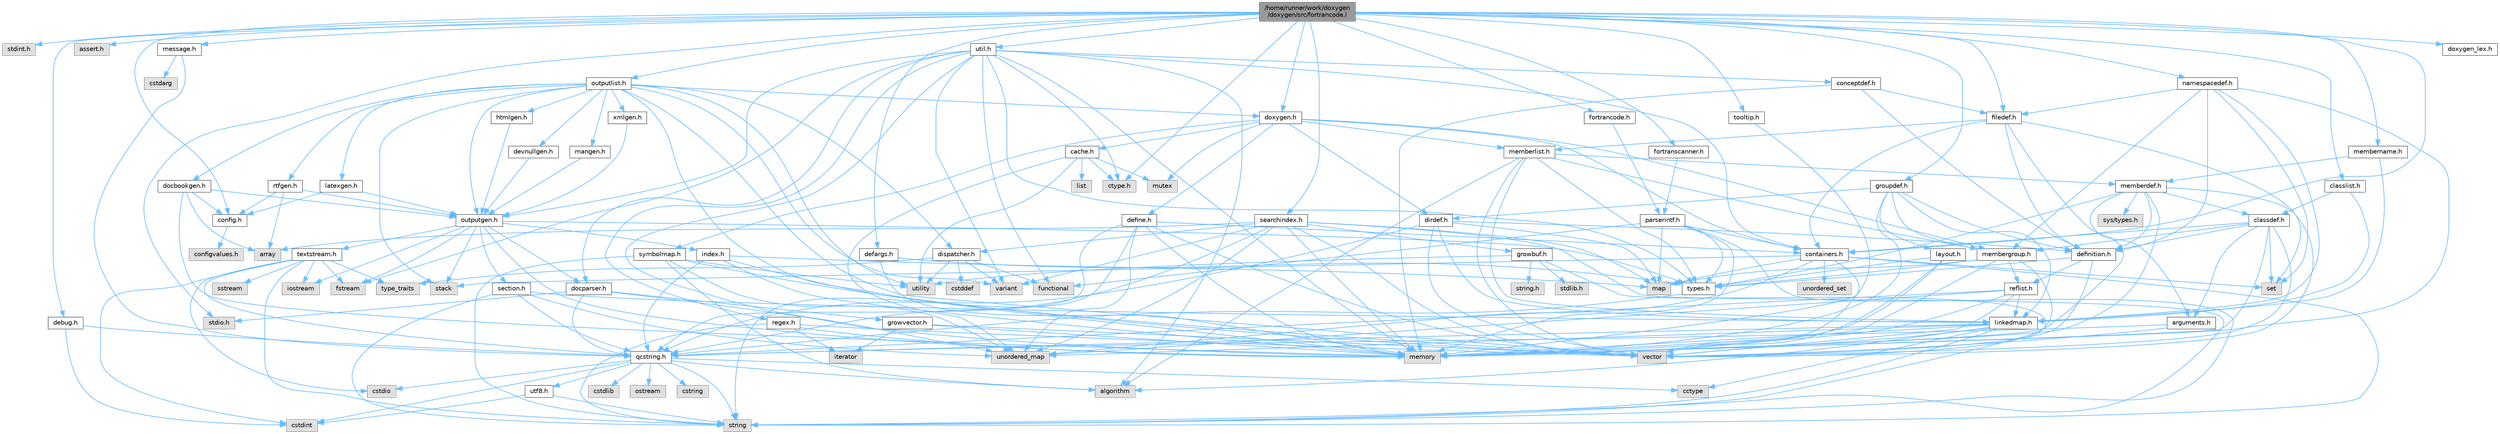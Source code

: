 digraph "/home/runner/work/doxygen/doxygen/src/fortrancode.l"
{
 // INTERACTIVE_SVG=YES
 // LATEX_PDF_SIZE
  bgcolor="transparent";
  edge [fontname=Helvetica,fontsize=10,labelfontname=Helvetica,labelfontsize=10];
  node [fontname=Helvetica,fontsize=10,shape=box,height=0.2,width=0.4];
  Node1 [id="Node000001",label="/home/runner/work/doxygen\l/doxygen/src/fortrancode.l",height=0.2,width=0.4,color="gray40", fillcolor="grey60", style="filled", fontcolor="black"];
  Node1 -> Node2 [id="edge1_Node000001_Node000002",color="steelblue1",style="solid"];
  Node2 [id="Node000002",label="stdint.h",height=0.2,width=0.4,color="grey60", fillcolor="#E0E0E0", style="filled"];
  Node1 -> Node3 [id="edge2_Node000001_Node000003",color="steelblue1",style="solid"];
  Node3 [id="Node000003",label="stdio.h",height=0.2,width=0.4,color="grey60", fillcolor="#E0E0E0", style="filled"];
  Node1 -> Node4 [id="edge3_Node000001_Node000004",color="steelblue1",style="solid"];
  Node4 [id="Node000004",label="assert.h",height=0.2,width=0.4,color="grey60", fillcolor="#E0E0E0", style="filled"];
  Node1 -> Node5 [id="edge4_Node000001_Node000005",color="steelblue1",style="solid"];
  Node5 [id="Node000005",label="ctype.h",height=0.2,width=0.4,color="grey60", fillcolor="#E0E0E0", style="filled"];
  Node1 -> Node6 [id="edge5_Node000001_Node000006",color="steelblue1",style="solid"];
  Node6 [id="Node000006",label="doxygen.h",height=0.2,width=0.4,color="grey40", fillcolor="white", style="filled",URL="$d1/da1/doxygen_8h.html",tooltip=" "];
  Node6 -> Node7 [id="edge6_Node000006_Node000007",color="steelblue1",style="solid"];
  Node7 [id="Node000007",label="mutex",height=0.2,width=0.4,color="grey60", fillcolor="#E0E0E0", style="filled"];
  Node6 -> Node8 [id="edge7_Node000006_Node000008",color="steelblue1",style="solid"];
  Node8 [id="Node000008",label="containers.h",height=0.2,width=0.4,color="grey40", fillcolor="white", style="filled",URL="$d5/d75/containers_8h.html",tooltip=" "];
  Node8 -> Node9 [id="edge8_Node000008_Node000009",color="steelblue1",style="solid"];
  Node9 [id="Node000009",label="vector",height=0.2,width=0.4,color="grey60", fillcolor="#E0E0E0", style="filled"];
  Node8 -> Node10 [id="edge9_Node000008_Node000010",color="steelblue1",style="solid"];
  Node10 [id="Node000010",label="string",height=0.2,width=0.4,color="grey60", fillcolor="#E0E0E0", style="filled"];
  Node8 -> Node11 [id="edge10_Node000008_Node000011",color="steelblue1",style="solid"];
  Node11 [id="Node000011",label="set",height=0.2,width=0.4,color="grey60", fillcolor="#E0E0E0", style="filled"];
  Node8 -> Node12 [id="edge11_Node000008_Node000012",color="steelblue1",style="solid"];
  Node12 [id="Node000012",label="map",height=0.2,width=0.4,color="grey60", fillcolor="#E0E0E0", style="filled"];
  Node8 -> Node13 [id="edge12_Node000008_Node000013",color="steelblue1",style="solid"];
  Node13 [id="Node000013",label="unordered_set",height=0.2,width=0.4,color="grey60", fillcolor="#E0E0E0", style="filled"];
  Node8 -> Node14 [id="edge13_Node000008_Node000014",color="steelblue1",style="solid"];
  Node14 [id="Node000014",label="unordered_map",height=0.2,width=0.4,color="grey60", fillcolor="#E0E0E0", style="filled"];
  Node8 -> Node15 [id="edge14_Node000008_Node000015",color="steelblue1",style="solid"];
  Node15 [id="Node000015",label="stack",height=0.2,width=0.4,color="grey60", fillcolor="#E0E0E0", style="filled"];
  Node6 -> Node16 [id="edge15_Node000006_Node000016",color="steelblue1",style="solid"];
  Node16 [id="Node000016",label="membergroup.h",height=0.2,width=0.4,color="grey40", fillcolor="white", style="filled",URL="$d9/d11/membergroup_8h.html",tooltip=" "];
  Node16 -> Node9 [id="edge16_Node000016_Node000009",color="steelblue1",style="solid"];
  Node16 -> Node12 [id="edge17_Node000016_Node000012",color="steelblue1",style="solid"];
  Node16 -> Node17 [id="edge18_Node000016_Node000017",color="steelblue1",style="solid"];
  Node17 [id="Node000017",label="memory",height=0.2,width=0.4,color="grey60", fillcolor="#E0E0E0", style="filled"];
  Node16 -> Node18 [id="edge19_Node000016_Node000018",color="steelblue1",style="solid"];
  Node18 [id="Node000018",label="types.h",height=0.2,width=0.4,color="grey40", fillcolor="white", style="filled",URL="$d9/d49/types_8h.html",tooltip="This file contains a number of basic enums and types."];
  Node18 -> Node19 [id="edge20_Node000018_Node000019",color="steelblue1",style="solid"];
  Node19 [id="Node000019",label="qcstring.h",height=0.2,width=0.4,color="grey40", fillcolor="white", style="filled",URL="$d7/d5c/qcstring_8h.html",tooltip=" "];
  Node19 -> Node10 [id="edge21_Node000019_Node000010",color="steelblue1",style="solid"];
  Node19 -> Node20 [id="edge22_Node000019_Node000020",color="steelblue1",style="solid"];
  Node20 [id="Node000020",label="algorithm",height=0.2,width=0.4,color="grey60", fillcolor="#E0E0E0", style="filled"];
  Node19 -> Node21 [id="edge23_Node000019_Node000021",color="steelblue1",style="solid"];
  Node21 [id="Node000021",label="cctype",height=0.2,width=0.4,color="grey60", fillcolor="#E0E0E0", style="filled"];
  Node19 -> Node22 [id="edge24_Node000019_Node000022",color="steelblue1",style="solid"];
  Node22 [id="Node000022",label="cstring",height=0.2,width=0.4,color="grey60", fillcolor="#E0E0E0", style="filled"];
  Node19 -> Node23 [id="edge25_Node000019_Node000023",color="steelblue1",style="solid"];
  Node23 [id="Node000023",label="cstdio",height=0.2,width=0.4,color="grey60", fillcolor="#E0E0E0", style="filled"];
  Node19 -> Node24 [id="edge26_Node000019_Node000024",color="steelblue1",style="solid"];
  Node24 [id="Node000024",label="cstdlib",height=0.2,width=0.4,color="grey60", fillcolor="#E0E0E0", style="filled"];
  Node19 -> Node25 [id="edge27_Node000019_Node000025",color="steelblue1",style="solid"];
  Node25 [id="Node000025",label="cstdint",height=0.2,width=0.4,color="grey60", fillcolor="#E0E0E0", style="filled"];
  Node19 -> Node26 [id="edge28_Node000019_Node000026",color="steelblue1",style="solid"];
  Node26 [id="Node000026",label="ostream",height=0.2,width=0.4,color="grey60", fillcolor="#E0E0E0", style="filled"];
  Node19 -> Node27 [id="edge29_Node000019_Node000027",color="steelblue1",style="solid"];
  Node27 [id="Node000027",label="utf8.h",height=0.2,width=0.4,color="grey40", fillcolor="white", style="filled",URL="$db/d7c/utf8_8h.html",tooltip="Various UTF8 related helper functions."];
  Node27 -> Node25 [id="edge30_Node000027_Node000025",color="steelblue1",style="solid"];
  Node27 -> Node10 [id="edge31_Node000027_Node000010",color="steelblue1",style="solid"];
  Node16 -> Node28 [id="edge32_Node000016_Node000028",color="steelblue1",style="solid"];
  Node28 [id="Node000028",label="reflist.h",height=0.2,width=0.4,color="grey40", fillcolor="white", style="filled",URL="$d1/d02/reflist_8h.html",tooltip=" "];
  Node28 -> Node9 [id="edge33_Node000028_Node000009",color="steelblue1",style="solid"];
  Node28 -> Node14 [id="edge34_Node000028_Node000014",color="steelblue1",style="solid"];
  Node28 -> Node17 [id="edge35_Node000028_Node000017",color="steelblue1",style="solid"];
  Node28 -> Node19 [id="edge36_Node000028_Node000019",color="steelblue1",style="solid"];
  Node28 -> Node29 [id="edge37_Node000028_Node000029",color="steelblue1",style="solid"];
  Node29 [id="Node000029",label="linkedmap.h",height=0.2,width=0.4,color="grey40", fillcolor="white", style="filled",URL="$da/de1/linkedmap_8h.html",tooltip=" "];
  Node29 -> Node14 [id="edge38_Node000029_Node000014",color="steelblue1",style="solid"];
  Node29 -> Node9 [id="edge39_Node000029_Node000009",color="steelblue1",style="solid"];
  Node29 -> Node17 [id="edge40_Node000029_Node000017",color="steelblue1",style="solid"];
  Node29 -> Node10 [id="edge41_Node000029_Node000010",color="steelblue1",style="solid"];
  Node29 -> Node20 [id="edge42_Node000029_Node000020",color="steelblue1",style="solid"];
  Node29 -> Node21 [id="edge43_Node000029_Node000021",color="steelblue1",style="solid"];
  Node29 -> Node19 [id="edge44_Node000029_Node000019",color="steelblue1",style="solid"];
  Node6 -> Node30 [id="edge45_Node000006_Node000030",color="steelblue1",style="solid"];
  Node30 [id="Node000030",label="dirdef.h",height=0.2,width=0.4,color="grey40", fillcolor="white", style="filled",URL="$d6/d15/dirdef_8h.html",tooltip=" "];
  Node30 -> Node9 [id="edge46_Node000030_Node000009",color="steelblue1",style="solid"];
  Node30 -> Node12 [id="edge47_Node000030_Node000012",color="steelblue1",style="solid"];
  Node30 -> Node19 [id="edge48_Node000030_Node000019",color="steelblue1",style="solid"];
  Node30 -> Node29 [id="edge49_Node000030_Node000029",color="steelblue1",style="solid"];
  Node30 -> Node31 [id="edge50_Node000030_Node000031",color="steelblue1",style="solid"];
  Node31 [id="Node000031",label="definition.h",height=0.2,width=0.4,color="grey40", fillcolor="white", style="filled",URL="$df/da1/definition_8h.html",tooltip=" "];
  Node31 -> Node9 [id="edge51_Node000031_Node000009",color="steelblue1",style="solid"];
  Node31 -> Node18 [id="edge52_Node000031_Node000018",color="steelblue1",style="solid"];
  Node31 -> Node28 [id="edge53_Node000031_Node000028",color="steelblue1",style="solid"];
  Node6 -> Node32 [id="edge54_Node000006_Node000032",color="steelblue1",style="solid"];
  Node32 [id="Node000032",label="memberlist.h",height=0.2,width=0.4,color="grey40", fillcolor="white", style="filled",URL="$dd/d78/memberlist_8h.html",tooltip=" "];
  Node32 -> Node9 [id="edge55_Node000032_Node000009",color="steelblue1",style="solid"];
  Node32 -> Node20 [id="edge56_Node000032_Node000020",color="steelblue1",style="solid"];
  Node32 -> Node33 [id="edge57_Node000032_Node000033",color="steelblue1",style="solid"];
  Node33 [id="Node000033",label="memberdef.h",height=0.2,width=0.4,color="grey40", fillcolor="white", style="filled",URL="$d4/d46/memberdef_8h.html",tooltip=" "];
  Node33 -> Node9 [id="edge58_Node000033_Node000009",color="steelblue1",style="solid"];
  Node33 -> Node17 [id="edge59_Node000033_Node000017",color="steelblue1",style="solid"];
  Node33 -> Node34 [id="edge60_Node000033_Node000034",color="steelblue1",style="solid"];
  Node34 [id="Node000034",label="sys/types.h",height=0.2,width=0.4,color="grey60", fillcolor="#E0E0E0", style="filled"];
  Node33 -> Node18 [id="edge61_Node000033_Node000018",color="steelblue1",style="solid"];
  Node33 -> Node31 [id="edge62_Node000033_Node000031",color="steelblue1",style="solid"];
  Node33 -> Node35 [id="edge63_Node000033_Node000035",color="steelblue1",style="solid"];
  Node35 [id="Node000035",label="arguments.h",height=0.2,width=0.4,color="grey40", fillcolor="white", style="filled",URL="$df/d9b/arguments_8h.html",tooltip=" "];
  Node35 -> Node9 [id="edge64_Node000035_Node000009",color="steelblue1",style="solid"];
  Node35 -> Node19 [id="edge65_Node000035_Node000019",color="steelblue1",style="solid"];
  Node33 -> Node36 [id="edge66_Node000033_Node000036",color="steelblue1",style="solid"];
  Node36 [id="Node000036",label="classdef.h",height=0.2,width=0.4,color="grey40", fillcolor="white", style="filled",URL="$d1/da6/classdef_8h.html",tooltip=" "];
  Node36 -> Node17 [id="edge67_Node000036_Node000017",color="steelblue1",style="solid"];
  Node36 -> Node9 [id="edge68_Node000036_Node000009",color="steelblue1",style="solid"];
  Node36 -> Node11 [id="edge69_Node000036_Node000011",color="steelblue1",style="solid"];
  Node36 -> Node8 [id="edge70_Node000036_Node000008",color="steelblue1",style="solid"];
  Node36 -> Node31 [id="edge71_Node000036_Node000031",color="steelblue1",style="solid"];
  Node36 -> Node35 [id="edge72_Node000036_Node000035",color="steelblue1",style="solid"];
  Node36 -> Node16 [id="edge73_Node000036_Node000016",color="steelblue1",style="solid"];
  Node32 -> Node29 [id="edge74_Node000032_Node000029",color="steelblue1",style="solid"];
  Node32 -> Node18 [id="edge75_Node000032_Node000018",color="steelblue1",style="solid"];
  Node32 -> Node16 [id="edge76_Node000032_Node000016",color="steelblue1",style="solid"];
  Node6 -> Node37 [id="edge77_Node000006_Node000037",color="steelblue1",style="solid"];
  Node37 [id="Node000037",label="define.h",height=0.2,width=0.4,color="grey40", fillcolor="white", style="filled",URL="$df/d67/define_8h.html",tooltip=" "];
  Node37 -> Node9 [id="edge78_Node000037_Node000009",color="steelblue1",style="solid"];
  Node37 -> Node17 [id="edge79_Node000037_Node000017",color="steelblue1",style="solid"];
  Node37 -> Node10 [id="edge80_Node000037_Node000010",color="steelblue1",style="solid"];
  Node37 -> Node14 [id="edge81_Node000037_Node000014",color="steelblue1",style="solid"];
  Node37 -> Node19 [id="edge82_Node000037_Node000019",color="steelblue1",style="solid"];
  Node37 -> Node8 [id="edge83_Node000037_Node000008",color="steelblue1",style="solid"];
  Node6 -> Node38 [id="edge84_Node000006_Node000038",color="steelblue1",style="solid"];
  Node38 [id="Node000038",label="cache.h",height=0.2,width=0.4,color="grey40", fillcolor="white", style="filled",URL="$d3/d26/cache_8h.html",tooltip=" "];
  Node38 -> Node39 [id="edge85_Node000038_Node000039",color="steelblue1",style="solid"];
  Node39 [id="Node000039",label="list",height=0.2,width=0.4,color="grey60", fillcolor="#E0E0E0", style="filled"];
  Node38 -> Node14 [id="edge86_Node000038_Node000014",color="steelblue1",style="solid"];
  Node38 -> Node7 [id="edge87_Node000038_Node000007",color="steelblue1",style="solid"];
  Node38 -> Node40 [id="edge88_Node000038_Node000040",color="steelblue1",style="solid"];
  Node40 [id="Node000040",label="utility",height=0.2,width=0.4,color="grey60", fillcolor="#E0E0E0", style="filled"];
  Node38 -> Node5 [id="edge89_Node000038_Node000005",color="steelblue1",style="solid"];
  Node6 -> Node41 [id="edge90_Node000006_Node000041",color="steelblue1",style="solid"];
  Node41 [id="Node000041",label="symbolmap.h",height=0.2,width=0.4,color="grey40", fillcolor="white", style="filled",URL="$d7/ddd/symbolmap_8h.html",tooltip=" "];
  Node41 -> Node20 [id="edge91_Node000041_Node000020",color="steelblue1",style="solid"];
  Node41 -> Node14 [id="edge92_Node000041_Node000014",color="steelblue1",style="solid"];
  Node41 -> Node9 [id="edge93_Node000041_Node000009",color="steelblue1",style="solid"];
  Node41 -> Node10 [id="edge94_Node000041_Node000010",color="steelblue1",style="solid"];
  Node41 -> Node40 [id="edge95_Node000041_Node000040",color="steelblue1",style="solid"];
  Node1 -> Node42 [id="edge96_Node000001_Node000042",color="steelblue1",style="solid"];
  Node42 [id="Node000042",label="message.h",height=0.2,width=0.4,color="grey40", fillcolor="white", style="filled",URL="$d2/d0d/message_8h.html",tooltip=" "];
  Node42 -> Node43 [id="edge97_Node000042_Node000043",color="steelblue1",style="solid"];
  Node43 [id="Node000043",label="cstdarg",height=0.2,width=0.4,color="grey60", fillcolor="#E0E0E0", style="filled"];
  Node42 -> Node19 [id="edge98_Node000042_Node000019",color="steelblue1",style="solid"];
  Node1 -> Node44 [id="edge99_Node000001_Node000044",color="steelblue1",style="solid"];
  Node44 [id="Node000044",label="outputlist.h",height=0.2,width=0.4,color="grey40", fillcolor="white", style="filled",URL="$d2/db9/outputlist_8h.html",tooltip=" "];
  Node44 -> Node40 [id="edge100_Node000044_Node000040",color="steelblue1",style="solid"];
  Node44 -> Node9 [id="edge101_Node000044_Node000009",color="steelblue1",style="solid"];
  Node44 -> Node17 [id="edge102_Node000044_Node000017",color="steelblue1",style="solid"];
  Node44 -> Node45 [id="edge103_Node000044_Node000045",color="steelblue1",style="solid"];
  Node45 [id="Node000045",label="variant",height=0.2,width=0.4,color="grey60", fillcolor="#E0E0E0", style="filled"];
  Node44 -> Node15 [id="edge104_Node000044_Node000015",color="steelblue1",style="solid"];
  Node44 -> Node46 [id="edge105_Node000044_Node000046",color="steelblue1",style="solid"];
  Node46 [id="Node000046",label="outputgen.h",height=0.2,width=0.4,color="grey40", fillcolor="white", style="filled",URL="$df/d06/outputgen_8h.html",tooltip=" "];
  Node46 -> Node17 [id="edge106_Node000046_Node000017",color="steelblue1",style="solid"];
  Node46 -> Node15 [id="edge107_Node000046_Node000015",color="steelblue1",style="solid"];
  Node46 -> Node47 [id="edge108_Node000046_Node000047",color="steelblue1",style="solid"];
  Node47 [id="Node000047",label="iostream",height=0.2,width=0.4,color="grey60", fillcolor="#E0E0E0", style="filled"];
  Node46 -> Node48 [id="edge109_Node000046_Node000048",color="steelblue1",style="solid"];
  Node48 [id="Node000048",label="fstream",height=0.2,width=0.4,color="grey60", fillcolor="#E0E0E0", style="filled"];
  Node46 -> Node18 [id="edge110_Node000046_Node000018",color="steelblue1",style="solid"];
  Node46 -> Node49 [id="edge111_Node000046_Node000049",color="steelblue1",style="solid"];
  Node49 [id="Node000049",label="index.h",height=0.2,width=0.4,color="grey40", fillcolor="white", style="filled",URL="$d1/db5/index_8h.html",tooltip=" "];
  Node49 -> Node17 [id="edge112_Node000049_Node000017",color="steelblue1",style="solid"];
  Node49 -> Node9 [id="edge113_Node000049_Node000009",color="steelblue1",style="solid"];
  Node49 -> Node12 [id="edge114_Node000049_Node000012",color="steelblue1",style="solid"];
  Node49 -> Node19 [id="edge115_Node000049_Node000019",color="steelblue1",style="solid"];
  Node46 -> Node50 [id="edge116_Node000046_Node000050",color="steelblue1",style="solid"];
  Node50 [id="Node000050",label="section.h",height=0.2,width=0.4,color="grey40", fillcolor="white", style="filled",URL="$d1/d2a/section_8h.html",tooltip=" "];
  Node50 -> Node10 [id="edge117_Node000050_Node000010",color="steelblue1",style="solid"];
  Node50 -> Node14 [id="edge118_Node000050_Node000014",color="steelblue1",style="solid"];
  Node50 -> Node19 [id="edge119_Node000050_Node000019",color="steelblue1",style="solid"];
  Node50 -> Node29 [id="edge120_Node000050_Node000029",color="steelblue1",style="solid"];
  Node46 -> Node51 [id="edge121_Node000046_Node000051",color="steelblue1",style="solid"];
  Node51 [id="Node000051",label="textstream.h",height=0.2,width=0.4,color="grey40", fillcolor="white", style="filled",URL="$d4/d7d/textstream_8h.html",tooltip=" "];
  Node51 -> Node10 [id="edge122_Node000051_Node000010",color="steelblue1",style="solid"];
  Node51 -> Node47 [id="edge123_Node000051_Node000047",color="steelblue1",style="solid"];
  Node51 -> Node52 [id="edge124_Node000051_Node000052",color="steelblue1",style="solid"];
  Node52 [id="Node000052",label="sstream",height=0.2,width=0.4,color="grey60", fillcolor="#E0E0E0", style="filled"];
  Node51 -> Node25 [id="edge125_Node000051_Node000025",color="steelblue1",style="solid"];
  Node51 -> Node23 [id="edge126_Node000051_Node000023",color="steelblue1",style="solid"];
  Node51 -> Node48 [id="edge127_Node000051_Node000048",color="steelblue1",style="solid"];
  Node51 -> Node53 [id="edge128_Node000051_Node000053",color="steelblue1",style="solid"];
  Node53 [id="Node000053",label="type_traits",height=0.2,width=0.4,color="grey60", fillcolor="#E0E0E0", style="filled"];
  Node51 -> Node19 [id="edge129_Node000051_Node000019",color="steelblue1",style="solid"];
  Node46 -> Node54 [id="edge130_Node000046_Node000054",color="steelblue1",style="solid"];
  Node54 [id="Node000054",label="docparser.h",height=0.2,width=0.4,color="grey40", fillcolor="white", style="filled",URL="$de/d9c/docparser_8h.html",tooltip=" "];
  Node54 -> Node3 [id="edge131_Node000054_Node000003",color="steelblue1",style="solid"];
  Node54 -> Node17 [id="edge132_Node000054_Node000017",color="steelblue1",style="solid"];
  Node54 -> Node19 [id="edge133_Node000054_Node000019",color="steelblue1",style="solid"];
  Node54 -> Node55 [id="edge134_Node000054_Node000055",color="steelblue1",style="solid"];
  Node55 [id="Node000055",label="growvector.h",height=0.2,width=0.4,color="grey40", fillcolor="white", style="filled",URL="$d7/d50/growvector_8h.html",tooltip=" "];
  Node55 -> Node9 [id="edge135_Node000055_Node000009",color="steelblue1",style="solid"];
  Node55 -> Node17 [id="edge136_Node000055_Node000017",color="steelblue1",style="solid"];
  Node55 -> Node56 [id="edge137_Node000055_Node000056",color="steelblue1",style="solid"];
  Node56 [id="Node000056",label="iterator",height=0.2,width=0.4,color="grey60", fillcolor="#E0E0E0", style="filled"];
  Node44 -> Node6 [id="edge138_Node000044_Node000006",color="steelblue1",style="solid"];
  Node44 -> Node57 [id="edge139_Node000044_Node000057",color="steelblue1",style="solid"];
  Node57 [id="Node000057",label="dispatcher.h",height=0.2,width=0.4,color="grey40", fillcolor="white", style="filled",URL="$da/d73/dispatcher_8h.html",tooltip=" "];
  Node57 -> Node58 [id="edge140_Node000057_Node000058",color="steelblue1",style="solid"];
  Node58 [id="Node000058",label="cstddef",height=0.2,width=0.4,color="grey60", fillcolor="#E0E0E0", style="filled"];
  Node57 -> Node40 [id="edge141_Node000057_Node000040",color="steelblue1",style="solid"];
  Node57 -> Node59 [id="edge142_Node000057_Node000059",color="steelblue1",style="solid"];
  Node59 [id="Node000059",label="functional",height=0.2,width=0.4,color="grey60", fillcolor="#E0E0E0", style="filled"];
  Node57 -> Node45 [id="edge143_Node000057_Node000045",color="steelblue1",style="solid"];
  Node57 -> Node53 [id="edge144_Node000057_Node000053",color="steelblue1",style="solid"];
  Node44 -> Node60 [id="edge145_Node000044_Node000060",color="steelblue1",style="solid"];
  Node60 [id="Node000060",label="htmlgen.h",height=0.2,width=0.4,color="grey40", fillcolor="white", style="filled",URL="$d8/d56/htmlgen_8h.html",tooltip=" "];
  Node60 -> Node46 [id="edge146_Node000060_Node000046",color="steelblue1",style="solid"];
  Node44 -> Node61 [id="edge147_Node000044_Node000061",color="steelblue1",style="solid"];
  Node61 [id="Node000061",label="latexgen.h",height=0.2,width=0.4,color="grey40", fillcolor="white", style="filled",URL="$d6/d9c/latexgen_8h.html",tooltip=" "];
  Node61 -> Node62 [id="edge148_Node000061_Node000062",color="steelblue1",style="solid"];
  Node62 [id="Node000062",label="config.h",height=0.2,width=0.4,color="grey40", fillcolor="white", style="filled",URL="$db/d16/config_8h.html",tooltip=" "];
  Node62 -> Node63 [id="edge149_Node000062_Node000063",color="steelblue1",style="solid"];
  Node63 [id="Node000063",label="configvalues.h",height=0.2,width=0.4,color="grey60", fillcolor="#E0E0E0", style="filled"];
  Node61 -> Node46 [id="edge150_Node000061_Node000046",color="steelblue1",style="solid"];
  Node44 -> Node64 [id="edge151_Node000044_Node000064",color="steelblue1",style="solid"];
  Node64 [id="Node000064",label="rtfgen.h",height=0.2,width=0.4,color="grey40", fillcolor="white", style="filled",URL="$d4/daa/rtfgen_8h.html",tooltip=" "];
  Node64 -> Node65 [id="edge152_Node000064_Node000065",color="steelblue1",style="solid"];
  Node65 [id="Node000065",label="array",height=0.2,width=0.4,color="grey60", fillcolor="#E0E0E0", style="filled"];
  Node64 -> Node62 [id="edge153_Node000064_Node000062",color="steelblue1",style="solid"];
  Node64 -> Node46 [id="edge154_Node000064_Node000046",color="steelblue1",style="solid"];
  Node44 -> Node66 [id="edge155_Node000044_Node000066",color="steelblue1",style="solid"];
  Node66 [id="Node000066",label="mangen.h",height=0.2,width=0.4,color="grey40", fillcolor="white", style="filled",URL="$da/dc0/mangen_8h.html",tooltip=" "];
  Node66 -> Node46 [id="edge156_Node000066_Node000046",color="steelblue1",style="solid"];
  Node44 -> Node67 [id="edge157_Node000044_Node000067",color="steelblue1",style="solid"];
  Node67 [id="Node000067",label="docbookgen.h",height=0.2,width=0.4,color="grey40", fillcolor="white", style="filled",URL="$de/dea/docbookgen_8h.html",tooltip=" "];
  Node67 -> Node17 [id="edge158_Node000067_Node000017",color="steelblue1",style="solid"];
  Node67 -> Node65 [id="edge159_Node000067_Node000065",color="steelblue1",style="solid"];
  Node67 -> Node62 [id="edge160_Node000067_Node000062",color="steelblue1",style="solid"];
  Node67 -> Node46 [id="edge161_Node000067_Node000046",color="steelblue1",style="solid"];
  Node44 -> Node68 [id="edge162_Node000044_Node000068",color="steelblue1",style="solid"];
  Node68 [id="Node000068",label="xmlgen.h",height=0.2,width=0.4,color="grey40", fillcolor="white", style="filled",URL="$d9/d67/xmlgen_8h.html",tooltip=" "];
  Node68 -> Node46 [id="edge163_Node000068_Node000046",color="steelblue1",style="solid"];
  Node44 -> Node69 [id="edge164_Node000044_Node000069",color="steelblue1",style="solid"];
  Node69 [id="Node000069",label="devnullgen.h",height=0.2,width=0.4,color="grey40", fillcolor="white", style="filled",URL="$d8/de5/devnullgen_8h.html",tooltip=" "];
  Node69 -> Node46 [id="edge165_Node000069_Node000046",color="steelblue1",style="solid"];
  Node1 -> Node70 [id="edge166_Node000001_Node000070",color="steelblue1",style="solid"];
  Node70 [id="Node000070",label="util.h",height=0.2,width=0.4,color="grey40", fillcolor="white", style="filled",URL="$d8/d3c/util_8h.html",tooltip="A bunch of utility functions."];
  Node70 -> Node17 [id="edge167_Node000070_Node000017",color="steelblue1",style="solid"];
  Node70 -> Node14 [id="edge168_Node000070_Node000014",color="steelblue1",style="solid"];
  Node70 -> Node20 [id="edge169_Node000070_Node000020",color="steelblue1",style="solid"];
  Node70 -> Node59 [id="edge170_Node000070_Node000059",color="steelblue1",style="solid"];
  Node70 -> Node48 [id="edge171_Node000070_Node000048",color="steelblue1",style="solid"];
  Node70 -> Node45 [id="edge172_Node000070_Node000045",color="steelblue1",style="solid"];
  Node70 -> Node5 [id="edge173_Node000070_Node000005",color="steelblue1",style="solid"];
  Node70 -> Node18 [id="edge174_Node000070_Node000018",color="steelblue1",style="solid"];
  Node70 -> Node54 [id="edge175_Node000070_Node000054",color="steelblue1",style="solid"];
  Node70 -> Node8 [id="edge176_Node000070_Node000008",color="steelblue1",style="solid"];
  Node70 -> Node46 [id="edge177_Node000070_Node000046",color="steelblue1",style="solid"];
  Node70 -> Node71 [id="edge178_Node000070_Node000071",color="steelblue1",style="solid"];
  Node71 [id="Node000071",label="regex.h",height=0.2,width=0.4,color="grey40", fillcolor="white", style="filled",URL="$d1/d21/regex_8h.html",tooltip=" "];
  Node71 -> Node17 [id="edge179_Node000071_Node000017",color="steelblue1",style="solid"];
  Node71 -> Node10 [id="edge180_Node000071_Node000010",color="steelblue1",style="solid"];
  Node71 -> Node9 [id="edge181_Node000071_Node000009",color="steelblue1",style="solid"];
  Node71 -> Node56 [id="edge182_Node000071_Node000056",color="steelblue1",style="solid"];
  Node70 -> Node72 [id="edge183_Node000070_Node000072",color="steelblue1",style="solid"];
  Node72 [id="Node000072",label="conceptdef.h",height=0.2,width=0.4,color="grey40", fillcolor="white", style="filled",URL="$da/df1/conceptdef_8h.html",tooltip=" "];
  Node72 -> Node17 [id="edge184_Node000072_Node000017",color="steelblue1",style="solid"];
  Node72 -> Node31 [id="edge185_Node000072_Node000031",color="steelblue1",style="solid"];
  Node72 -> Node73 [id="edge186_Node000072_Node000073",color="steelblue1",style="solid"];
  Node73 [id="Node000073",label="filedef.h",height=0.2,width=0.4,color="grey40", fillcolor="white", style="filled",URL="$d4/d3a/filedef_8h.html",tooltip=" "];
  Node73 -> Node17 [id="edge187_Node000073_Node000017",color="steelblue1",style="solid"];
  Node73 -> Node11 [id="edge188_Node000073_Node000011",color="steelblue1",style="solid"];
  Node73 -> Node31 [id="edge189_Node000073_Node000031",color="steelblue1",style="solid"];
  Node73 -> Node32 [id="edge190_Node000073_Node000032",color="steelblue1",style="solid"];
  Node73 -> Node8 [id="edge191_Node000073_Node000008",color="steelblue1",style="solid"];
  Node1 -> Node74 [id="edge192_Node000001_Node000074",color="steelblue1",style="solid"];
  Node74 [id="Node000074",label="membername.h",height=0.2,width=0.4,color="grey40", fillcolor="white", style="filled",URL="$d7/dfc/membername_8h.html",tooltip=" "];
  Node74 -> Node33 [id="edge193_Node000074_Node000033",color="steelblue1",style="solid"];
  Node74 -> Node29 [id="edge194_Node000074_Node000029",color="steelblue1",style="solid"];
  Node1 -> Node75 [id="edge195_Node000001_Node000075",color="steelblue1",style="solid"];
  Node75 [id="Node000075",label="defargs.h",height=0.2,width=0.4,color="grey40", fillcolor="white", style="filled",URL="$d8/d65/defargs_8h.html",tooltip=" "];
  Node75 -> Node18 [id="edge196_Node000075_Node000018",color="steelblue1",style="solid"];
  Node75 -> Node17 [id="edge197_Node000075_Node000017",color="steelblue1",style="solid"];
  Node1 -> Node62 [id="edge198_Node000001_Node000062",color="steelblue1",style="solid"];
  Node1 -> Node76 [id="edge199_Node000001_Node000076",color="steelblue1",style="solid"];
  Node76 [id="Node000076",label="groupdef.h",height=0.2,width=0.4,color="grey40", fillcolor="white", style="filled",URL="$d1/de6/groupdef_8h.html",tooltip=" "];
  Node76 -> Node17 [id="edge200_Node000076_Node000017",color="steelblue1",style="solid"];
  Node76 -> Node31 [id="edge201_Node000076_Node000031",color="steelblue1",style="solid"];
  Node76 -> Node30 [id="edge202_Node000076_Node000030",color="steelblue1",style="solid"];
  Node76 -> Node77 [id="edge203_Node000076_Node000077",color="steelblue1",style="solid"];
  Node77 [id="Node000077",label="layout.h",height=0.2,width=0.4,color="grey40", fillcolor="white", style="filled",URL="$db/d51/layout_8h.html",tooltip=" "];
  Node77 -> Node17 [id="edge204_Node000077_Node000017",color="steelblue1",style="solid"];
  Node77 -> Node9 [id="edge205_Node000077_Node000009",color="steelblue1",style="solid"];
  Node77 -> Node18 [id="edge206_Node000077_Node000018",color="steelblue1",style="solid"];
  Node76 -> Node16 [id="edge207_Node000076_Node000016",color="steelblue1",style="solid"];
  Node76 -> Node29 [id="edge208_Node000076_Node000029",color="steelblue1",style="solid"];
  Node1 -> Node78 [id="edge209_Node000001_Node000078",color="steelblue1",style="solid"];
  Node78 [id="Node000078",label="classlist.h",height=0.2,width=0.4,color="grey40", fillcolor="white", style="filled",URL="$d2/df8/classlist_8h.html",tooltip=" "];
  Node78 -> Node29 [id="edge210_Node000078_Node000029",color="steelblue1",style="solid"];
  Node78 -> Node36 [id="edge211_Node000078_Node000036",color="steelblue1",style="solid"];
  Node1 -> Node73 [id="edge212_Node000001_Node000073",color="steelblue1",style="solid"];
  Node1 -> Node79 [id="edge213_Node000001_Node000079",color="steelblue1",style="solid"];
  Node79 [id="Node000079",label="namespacedef.h",height=0.2,width=0.4,color="grey40", fillcolor="white", style="filled",URL="$d7/d97/namespacedef_8h.html",tooltip=" "];
  Node79 -> Node17 [id="edge214_Node000079_Node000017",color="steelblue1",style="solid"];
  Node79 -> Node11 [id="edge215_Node000079_Node000011",color="steelblue1",style="solid"];
  Node79 -> Node31 [id="edge216_Node000079_Node000031",color="steelblue1",style="solid"];
  Node79 -> Node73 [id="edge217_Node000079_Node000073",color="steelblue1",style="solid"];
  Node79 -> Node29 [id="edge218_Node000079_Node000029",color="steelblue1",style="solid"];
  Node79 -> Node16 [id="edge219_Node000079_Node000016",color="steelblue1",style="solid"];
  Node1 -> Node80 [id="edge220_Node000001_Node000080",color="steelblue1",style="solid"];
  Node80 [id="Node000080",label="tooltip.h",height=0.2,width=0.4,color="grey40", fillcolor="white", style="filled",URL="$db/d83/tooltip_8h.html",tooltip=" "];
  Node80 -> Node17 [id="edge221_Node000080_Node000017",color="steelblue1",style="solid"];
  Node1 -> Node81 [id="edge222_Node000001_Node000081",color="steelblue1",style="solid"];
  Node81 [id="Node000081",label="fortrancode.h",height=0.2,width=0.4,color="grey40", fillcolor="white", style="filled",URL="$da/d06/fortrancode_8h.html",tooltip=" "];
  Node81 -> Node82 [id="edge223_Node000081_Node000082",color="steelblue1",style="solid"];
  Node82 [id="Node000082",label="parserintf.h",height=0.2,width=0.4,color="grey40", fillcolor="white", style="filled",URL="$da/d55/parserintf_8h.html",tooltip=" "];
  Node82 -> Node59 [id="edge224_Node000082_Node000059",color="steelblue1",style="solid"];
  Node82 -> Node17 [id="edge225_Node000082_Node000017",color="steelblue1",style="solid"];
  Node82 -> Node12 [id="edge226_Node000082_Node000012",color="steelblue1",style="solid"];
  Node82 -> Node10 [id="edge227_Node000082_Node000010",color="steelblue1",style="solid"];
  Node82 -> Node18 [id="edge228_Node000082_Node000018",color="steelblue1",style="solid"];
  Node82 -> Node8 [id="edge229_Node000082_Node000008",color="steelblue1",style="solid"];
  Node1 -> Node83 [id="edge230_Node000001_Node000083",color="steelblue1",style="solid"];
  Node83 [id="Node000083",label="fortranscanner.h",height=0.2,width=0.4,color="grey40", fillcolor="white", style="filled",URL="$d9/d7b/fortranscanner_8h.html",tooltip=" "];
  Node83 -> Node82 [id="edge231_Node000083_Node000082",color="steelblue1",style="solid"];
  Node1 -> Node8 [id="edge232_Node000001_Node000008",color="steelblue1",style="solid"];
  Node1 -> Node84 [id="edge233_Node000001_Node000084",color="steelblue1",style="solid"];
  Node84 [id="Node000084",label="debug.h",height=0.2,width=0.4,color="grey40", fillcolor="white", style="filled",URL="$db/d16/debug_8h.html",tooltip=" "];
  Node84 -> Node25 [id="edge234_Node000084_Node000025",color="steelblue1",style="solid"];
  Node84 -> Node19 [id="edge235_Node000084_Node000019",color="steelblue1",style="solid"];
  Node1 -> Node85 [id="edge236_Node000001_Node000085",color="steelblue1",style="solid"];
  Node85 [id="Node000085",label="searchindex.h",height=0.2,width=0.4,color="grey40", fillcolor="white", style="filled",URL="$de/d07/searchindex_8h.html",tooltip="Web server based search engine."];
  Node85 -> Node17 [id="edge237_Node000085_Node000017",color="steelblue1",style="solid"];
  Node85 -> Node9 [id="edge238_Node000085_Node000009",color="steelblue1",style="solid"];
  Node85 -> Node12 [id="edge239_Node000085_Node000012",color="steelblue1",style="solid"];
  Node85 -> Node14 [id="edge240_Node000085_Node000014",color="steelblue1",style="solid"];
  Node85 -> Node10 [id="edge241_Node000085_Node000010",color="steelblue1",style="solid"];
  Node85 -> Node65 [id="edge242_Node000085_Node000065",color="steelblue1",style="solid"];
  Node85 -> Node45 [id="edge243_Node000085_Node000045",color="steelblue1",style="solid"];
  Node85 -> Node19 [id="edge244_Node000085_Node000019",color="steelblue1",style="solid"];
  Node85 -> Node86 [id="edge245_Node000085_Node000086",color="steelblue1",style="solid"];
  Node86 [id="Node000086",label="growbuf.h",height=0.2,width=0.4,color="grey40", fillcolor="white", style="filled",URL="$dd/d72/growbuf_8h.html",tooltip=" "];
  Node86 -> Node40 [id="edge246_Node000086_Node000040",color="steelblue1",style="solid"];
  Node86 -> Node87 [id="edge247_Node000086_Node000087",color="steelblue1",style="solid"];
  Node87 [id="Node000087",label="stdlib.h",height=0.2,width=0.4,color="grey60", fillcolor="#E0E0E0", style="filled"];
  Node86 -> Node88 [id="edge248_Node000086_Node000088",color="steelblue1",style="solid"];
  Node88 [id="Node000088",label="string.h",height=0.2,width=0.4,color="grey60", fillcolor="#E0E0E0", style="filled"];
  Node86 -> Node10 [id="edge249_Node000086_Node000010",color="steelblue1",style="solid"];
  Node85 -> Node57 [id="edge250_Node000085_Node000057",color="steelblue1",style="solid"];
  Node1 -> Node89 [id="edge251_Node000001_Node000089",color="steelblue1",style="solid"];
  Node89 [id="Node000089",label="doxygen_lex.h",height=0.2,width=0.4,color="grey40", fillcolor="white", style="filled",URL="$d6/da5/doxygen__lex_8h.html",tooltip=" "];
}
